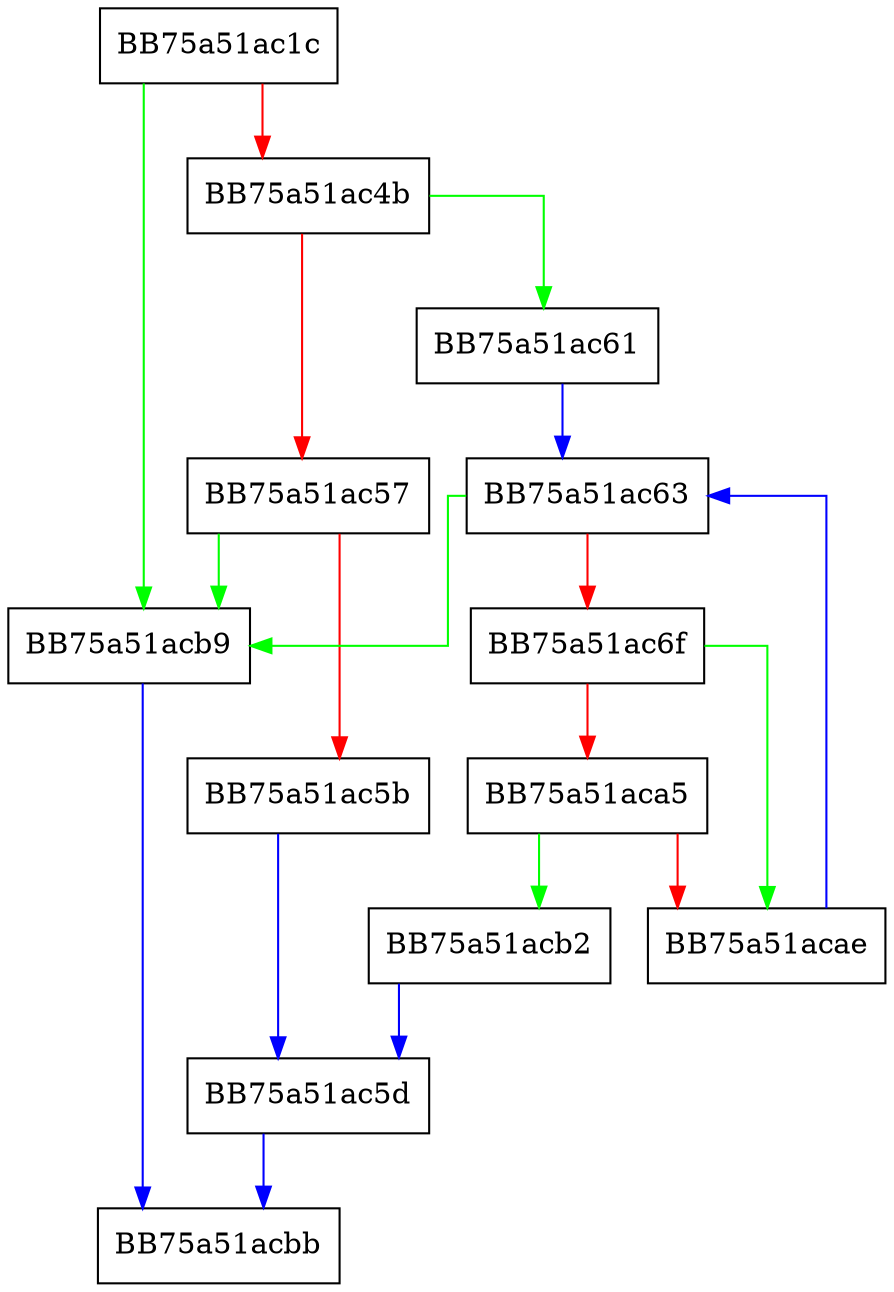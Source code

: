 digraph GetClassLayoutByField {
  node [shape="box"];
  graph [splines=ortho];
  BB75a51ac1c -> BB75a51acb9 [color="green"];
  BB75a51ac1c -> BB75a51ac4b [color="red"];
  BB75a51ac4b -> BB75a51ac61 [color="green"];
  BB75a51ac4b -> BB75a51ac57 [color="red"];
  BB75a51ac57 -> BB75a51acb9 [color="green"];
  BB75a51ac57 -> BB75a51ac5b [color="red"];
  BB75a51ac5b -> BB75a51ac5d [color="blue"];
  BB75a51ac5d -> BB75a51acbb [color="blue"];
  BB75a51ac61 -> BB75a51ac63 [color="blue"];
  BB75a51ac63 -> BB75a51acb9 [color="green"];
  BB75a51ac63 -> BB75a51ac6f [color="red"];
  BB75a51ac6f -> BB75a51acae [color="green"];
  BB75a51ac6f -> BB75a51aca5 [color="red"];
  BB75a51aca5 -> BB75a51acb2 [color="green"];
  BB75a51aca5 -> BB75a51acae [color="red"];
  BB75a51acae -> BB75a51ac63 [color="blue"];
  BB75a51acb2 -> BB75a51ac5d [color="blue"];
  BB75a51acb9 -> BB75a51acbb [color="blue"];
}